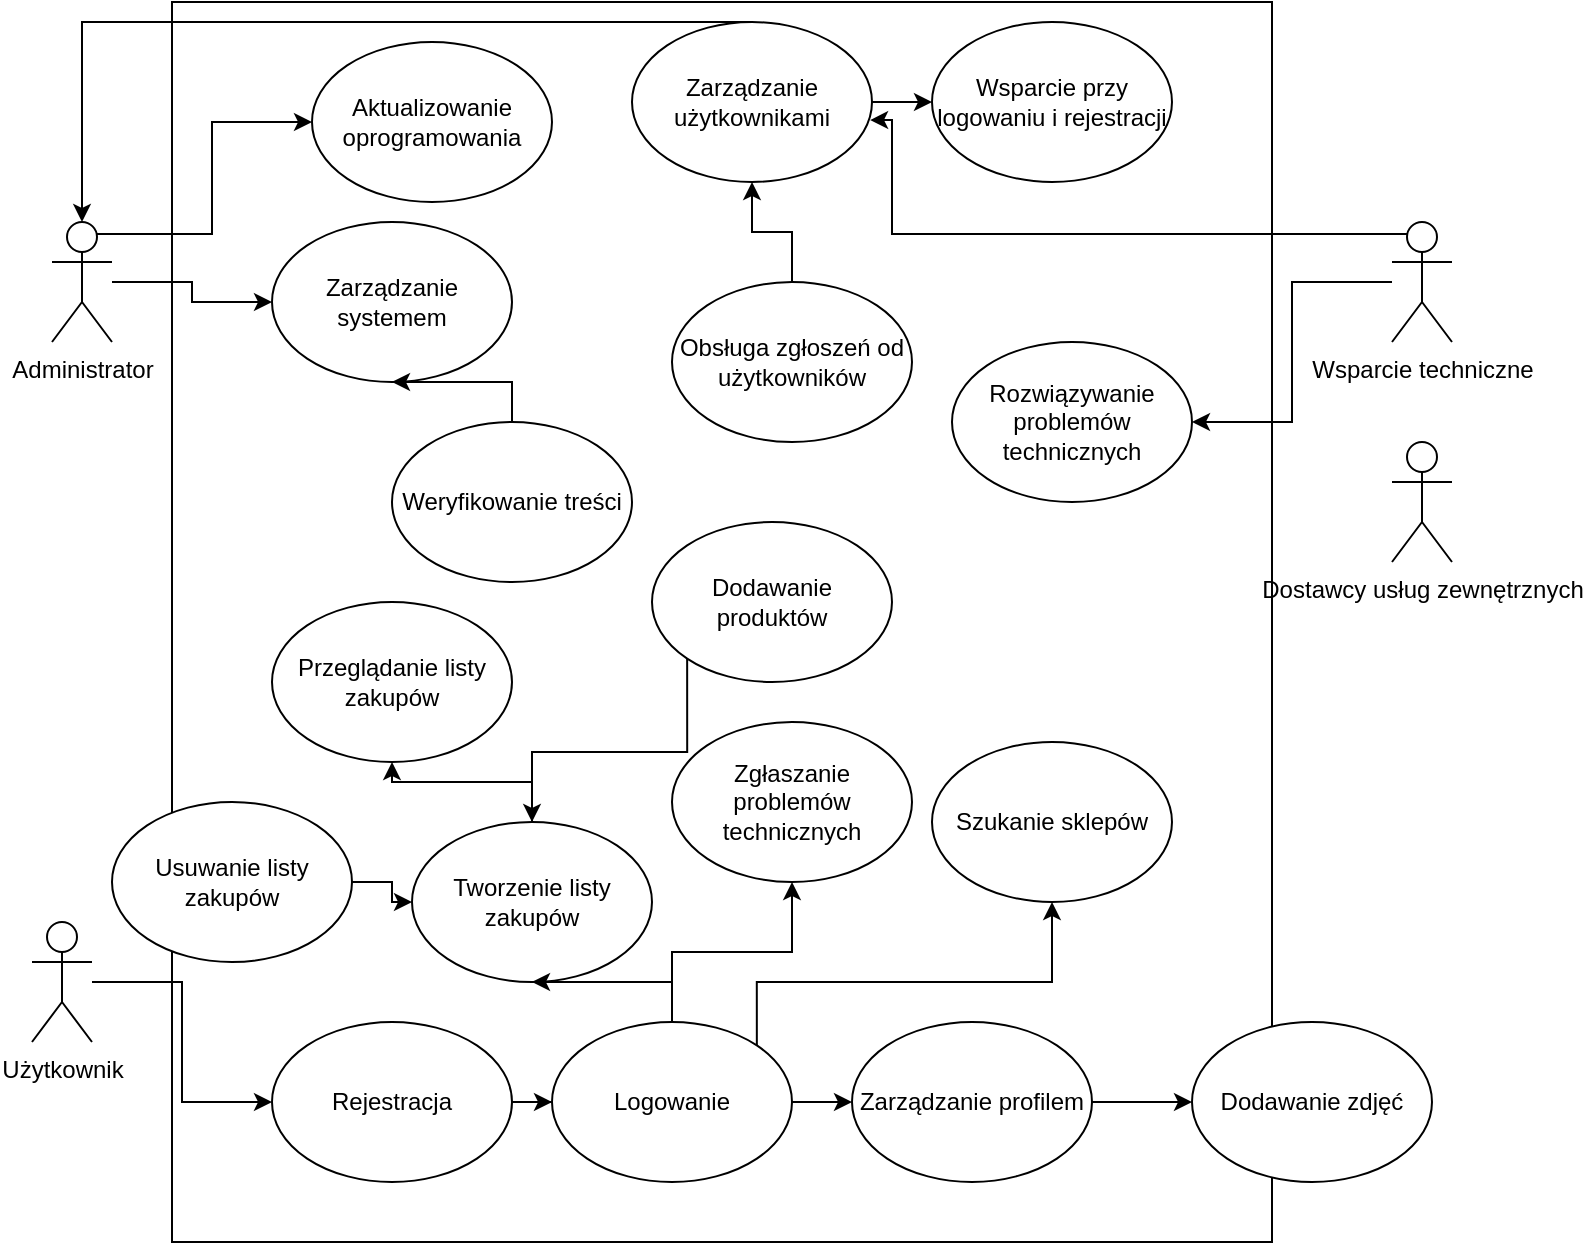 <mxfile version="24.3.1" type="github">
  <diagram name="Page-1" id="LEZbWoxVUDS4-kTCrXxD">
    <mxGraphModel dx="794" dy="673" grid="1" gridSize="10" guides="1" tooltips="1" connect="1" arrows="1" fold="1" page="1" pageScale="1" pageWidth="850" pageHeight="1100" math="0" shadow="0">
      <root>
        <mxCell id="0" />
        <mxCell id="1" parent="0" />
        <mxCell id="K87021AXg9v8rqYW4FeP-8" value="" style="rounded=0;whiteSpace=wrap;html=1;shadow=0;" parent="1" vertex="1">
          <mxGeometry x="160" y="20" width="550" height="620" as="geometry" />
        </mxCell>
        <mxCell id="e0XvPMYwWgMYgYlpoTrx-16" value="" style="edgeStyle=orthogonalEdgeStyle;rounded=0;orthogonalLoop=1;jettySize=auto;html=1;" edge="1" parent="1" source="K87021AXg9v8rqYW4FeP-1" target="e0XvPMYwWgMYgYlpoTrx-7">
          <mxGeometry relative="1" as="geometry" />
        </mxCell>
        <mxCell id="e0XvPMYwWgMYgYlpoTrx-17" style="edgeStyle=orthogonalEdgeStyle;rounded=0;orthogonalLoop=1;jettySize=auto;html=1;exitX=0.75;exitY=0.1;exitDx=0;exitDy=0;exitPerimeter=0;entryX=0;entryY=0.5;entryDx=0;entryDy=0;" edge="1" parent="1" source="K87021AXg9v8rqYW4FeP-1" target="K87021AXg9v8rqYW4FeP-9">
          <mxGeometry relative="1" as="geometry" />
        </mxCell>
        <mxCell id="K87021AXg9v8rqYW4FeP-1" value="&lt;div&gt;Administrator&lt;/div&gt;" style="shape=umlActor;verticalLabelPosition=bottom;verticalAlign=top;html=1;outlineConnect=0;" parent="1" vertex="1">
          <mxGeometry x="100" y="130" width="30" height="60" as="geometry" />
        </mxCell>
        <mxCell id="e0XvPMYwWgMYgYlpoTrx-27" style="edgeStyle=orthogonalEdgeStyle;rounded=0;orthogonalLoop=1;jettySize=auto;html=1;" edge="1" parent="1" source="K87021AXg9v8rqYW4FeP-2" target="e0XvPMYwWgMYgYlpoTrx-4">
          <mxGeometry relative="1" as="geometry" />
        </mxCell>
        <mxCell id="K87021AXg9v8rqYW4FeP-2" value="&lt;div&gt;Użytkownik&lt;/div&gt;" style="shape=umlActor;verticalLabelPosition=bottom;verticalAlign=top;html=1;outlineConnect=0;" parent="1" vertex="1">
          <mxGeometry x="90" y="480" width="30" height="60" as="geometry" />
        </mxCell>
        <mxCell id="K87021AXg9v8rqYW4FeP-9" value="&lt;div&gt;Aktualizowanie oprogramowania&lt;/div&gt;" style="ellipse;whiteSpace=wrap;html=1;" parent="1" vertex="1">
          <mxGeometry x="230" y="40" width="120" height="80" as="geometry" />
        </mxCell>
        <mxCell id="K87021AXg9v8rqYW4FeP-10" value="Przeglądanie listy zakupów" style="ellipse;whiteSpace=wrap;html=1;" parent="1" vertex="1">
          <mxGeometry x="210" y="320" width="120" height="80" as="geometry" />
        </mxCell>
        <mxCell id="e0XvPMYwWgMYgYlpoTrx-30" style="edgeStyle=orthogonalEdgeStyle;rounded=0;orthogonalLoop=1;jettySize=auto;html=1;" edge="1" parent="1" source="e0XvPMYwWgMYgYlpoTrx-1" target="K87021AXg9v8rqYW4FeP-10">
          <mxGeometry relative="1" as="geometry" />
        </mxCell>
        <mxCell id="e0XvPMYwWgMYgYlpoTrx-1" value="Tworzenie listy zakupów" style="ellipse;whiteSpace=wrap;html=1;" vertex="1" parent="1">
          <mxGeometry x="280" y="430" width="120" height="80" as="geometry" />
        </mxCell>
        <mxCell id="e0XvPMYwWgMYgYlpoTrx-2" value="&lt;div&gt;Dodawanie zdjęć&lt;/div&gt;" style="ellipse;whiteSpace=wrap;html=1;" vertex="1" parent="1">
          <mxGeometry x="670" y="530" width="120" height="80" as="geometry" />
        </mxCell>
        <mxCell id="e0XvPMYwWgMYgYlpoTrx-29" value="" style="edgeStyle=orthogonalEdgeStyle;rounded=0;orthogonalLoop=1;jettySize=auto;html=1;" edge="1" parent="1" source="e0XvPMYwWgMYgYlpoTrx-3" target="e0XvPMYwWgMYgYlpoTrx-1">
          <mxGeometry relative="1" as="geometry" />
        </mxCell>
        <mxCell id="e0XvPMYwWgMYgYlpoTrx-31" style="edgeStyle=orthogonalEdgeStyle;rounded=0;orthogonalLoop=1;jettySize=auto;html=1;exitX=1;exitY=0;exitDx=0;exitDy=0;" edge="1" parent="1" source="e0XvPMYwWgMYgYlpoTrx-3" target="e0XvPMYwWgMYgYlpoTrx-5">
          <mxGeometry relative="1" as="geometry">
            <Array as="points">
              <mxPoint x="452" y="510" />
              <mxPoint x="600" y="510" />
            </Array>
          </mxGeometry>
        </mxCell>
        <mxCell id="e0XvPMYwWgMYgYlpoTrx-38" value="" style="edgeStyle=orthogonalEdgeStyle;rounded=0;orthogonalLoop=1;jettySize=auto;html=1;entryX=0.5;entryY=1;entryDx=0;entryDy=0;" edge="1" parent="1" source="e0XvPMYwWgMYgYlpoTrx-3" target="e0XvPMYwWgMYgYlpoTrx-37">
          <mxGeometry relative="1" as="geometry">
            <Array as="points" />
          </mxGeometry>
        </mxCell>
        <mxCell id="e0XvPMYwWgMYgYlpoTrx-45" value="" style="edgeStyle=orthogonalEdgeStyle;rounded=0;orthogonalLoop=1;jettySize=auto;html=1;" edge="1" parent="1" source="e0XvPMYwWgMYgYlpoTrx-3" target="e0XvPMYwWgMYgYlpoTrx-43">
          <mxGeometry relative="1" as="geometry" />
        </mxCell>
        <mxCell id="e0XvPMYwWgMYgYlpoTrx-3" value="&lt;div&gt;Logowanie&lt;/div&gt;" style="ellipse;whiteSpace=wrap;html=1;" vertex="1" parent="1">
          <mxGeometry x="350" y="530" width="120" height="80" as="geometry" />
        </mxCell>
        <mxCell id="e0XvPMYwWgMYgYlpoTrx-28" value="" style="edgeStyle=orthogonalEdgeStyle;rounded=0;orthogonalLoop=1;jettySize=auto;html=1;" edge="1" parent="1" source="e0XvPMYwWgMYgYlpoTrx-4" target="e0XvPMYwWgMYgYlpoTrx-3">
          <mxGeometry relative="1" as="geometry" />
        </mxCell>
        <mxCell id="e0XvPMYwWgMYgYlpoTrx-4" value="&lt;div&gt;Rejestracja&lt;/div&gt;" style="ellipse;whiteSpace=wrap;html=1;" vertex="1" parent="1">
          <mxGeometry x="210" y="530" width="120" height="80" as="geometry" />
        </mxCell>
        <mxCell id="e0XvPMYwWgMYgYlpoTrx-5" value="Szukanie sklepów" style="ellipse;whiteSpace=wrap;html=1;" vertex="1" parent="1">
          <mxGeometry x="540" y="390" width="120" height="80" as="geometry" />
        </mxCell>
        <mxCell id="e0XvPMYwWgMYgYlpoTrx-36" value="" style="edgeStyle=orthogonalEdgeStyle;rounded=0;orthogonalLoop=1;jettySize=auto;html=1;" edge="1" parent="1" source="e0XvPMYwWgMYgYlpoTrx-6" target="e0XvPMYwWgMYgYlpoTrx-33">
          <mxGeometry relative="1" as="geometry" />
        </mxCell>
        <mxCell id="e0XvPMYwWgMYgYlpoTrx-6" value="Zarządzanie użytkownikami" style="ellipse;whiteSpace=wrap;html=1;" vertex="1" parent="1">
          <mxGeometry x="390" y="30" width="120" height="80" as="geometry" />
        </mxCell>
        <mxCell id="e0XvPMYwWgMYgYlpoTrx-7" value="Zarządzanie systemem" style="ellipse;whiteSpace=wrap;html=1;" vertex="1" parent="1">
          <mxGeometry x="210" y="130" width="120" height="80" as="geometry" />
        </mxCell>
        <mxCell id="e0XvPMYwWgMYgYlpoTrx-18" value="" style="edgeStyle=orthogonalEdgeStyle;rounded=0;orthogonalLoop=1;jettySize=auto;html=1;" edge="1" parent="1" source="e0XvPMYwWgMYgYlpoTrx-8" target="e0XvPMYwWgMYgYlpoTrx-7">
          <mxGeometry relative="1" as="geometry" />
        </mxCell>
        <mxCell id="e0XvPMYwWgMYgYlpoTrx-8" value="Weryfikowanie treści" style="ellipse;whiteSpace=wrap;html=1;" vertex="1" parent="1">
          <mxGeometry x="270" y="230" width="120" height="80" as="geometry" />
        </mxCell>
        <mxCell id="e0XvPMYwWgMYgYlpoTrx-20" style="edgeStyle=orthogonalEdgeStyle;rounded=0;orthogonalLoop=1;jettySize=auto;html=1;" edge="1" parent="1" source="e0XvPMYwWgMYgYlpoTrx-9" target="e0XvPMYwWgMYgYlpoTrx-12">
          <mxGeometry relative="1" as="geometry" />
        </mxCell>
        <mxCell id="e0XvPMYwWgMYgYlpoTrx-9" value="&lt;div&gt;Wsparcie techniczne&lt;/div&gt;" style="shape=umlActor;verticalLabelPosition=bottom;verticalAlign=top;html=1;outlineConnect=0;" vertex="1" parent="1">
          <mxGeometry x="770" y="130" width="30" height="60" as="geometry" />
        </mxCell>
        <mxCell id="e0XvPMYwWgMYgYlpoTrx-10" value="Dostawcy usług zewnętrznych" style="shape=umlActor;verticalLabelPosition=bottom;verticalAlign=top;html=1;outlineConnect=0;" vertex="1" parent="1">
          <mxGeometry x="770" y="240" width="30" height="60" as="geometry" />
        </mxCell>
        <mxCell id="e0XvPMYwWgMYgYlpoTrx-21" value="" style="edgeStyle=orthogonalEdgeStyle;rounded=0;orthogonalLoop=1;jettySize=auto;html=1;" edge="1" parent="1" source="e0XvPMYwWgMYgYlpoTrx-11" target="e0XvPMYwWgMYgYlpoTrx-6">
          <mxGeometry relative="1" as="geometry" />
        </mxCell>
        <mxCell id="e0XvPMYwWgMYgYlpoTrx-11" value="Obsługa zgłoszeń od użytkowników" style="ellipse;whiteSpace=wrap;html=1;" vertex="1" parent="1">
          <mxGeometry x="410" y="160" width="120" height="80" as="geometry" />
        </mxCell>
        <mxCell id="e0XvPMYwWgMYgYlpoTrx-12" value="Rozwiązywanie problemów technicznych" style="ellipse;whiteSpace=wrap;html=1;" vertex="1" parent="1">
          <mxGeometry x="550" y="190" width="120" height="80" as="geometry" />
        </mxCell>
        <mxCell id="e0XvPMYwWgMYgYlpoTrx-23" style="edgeStyle=orthogonalEdgeStyle;rounded=0;orthogonalLoop=1;jettySize=auto;html=1;entryX=0.5;entryY=0;entryDx=0;entryDy=0;entryPerimeter=0;" edge="1" parent="1" source="e0XvPMYwWgMYgYlpoTrx-6" target="K87021AXg9v8rqYW4FeP-1">
          <mxGeometry relative="1" as="geometry">
            <Array as="points">
              <mxPoint x="115" y="30" />
            </Array>
          </mxGeometry>
        </mxCell>
        <mxCell id="e0XvPMYwWgMYgYlpoTrx-33" value="Wsparcie przy logowaniu i rejestracji" style="ellipse;whiteSpace=wrap;html=1;" vertex="1" parent="1">
          <mxGeometry x="540" y="30" width="120" height="80" as="geometry" />
        </mxCell>
        <mxCell id="e0XvPMYwWgMYgYlpoTrx-35" style="edgeStyle=orthogonalEdgeStyle;rounded=0;orthogonalLoop=1;jettySize=auto;html=1;exitX=0.25;exitY=0.1;exitDx=0;exitDy=0;exitPerimeter=0;entryX=0.992;entryY=0.613;entryDx=0;entryDy=0;entryPerimeter=0;" edge="1" parent="1" source="e0XvPMYwWgMYgYlpoTrx-9" target="e0XvPMYwWgMYgYlpoTrx-6">
          <mxGeometry relative="1" as="geometry">
            <Array as="points">
              <mxPoint x="520" y="136" />
              <mxPoint x="520" y="79" />
            </Array>
          </mxGeometry>
        </mxCell>
        <mxCell id="e0XvPMYwWgMYgYlpoTrx-37" value="Zgłaszanie problemów technicznych" style="ellipse;whiteSpace=wrap;html=1;" vertex="1" parent="1">
          <mxGeometry x="410" y="380" width="120" height="80" as="geometry" />
        </mxCell>
        <mxCell id="e0XvPMYwWgMYgYlpoTrx-40" value="" style="edgeStyle=orthogonalEdgeStyle;rounded=0;orthogonalLoop=1;jettySize=auto;html=1;" edge="1" parent="1" source="e0XvPMYwWgMYgYlpoTrx-39" target="e0XvPMYwWgMYgYlpoTrx-1">
          <mxGeometry relative="1" as="geometry" />
        </mxCell>
        <mxCell id="e0XvPMYwWgMYgYlpoTrx-39" value="Usuwanie listy zakupów" style="ellipse;whiteSpace=wrap;html=1;" vertex="1" parent="1">
          <mxGeometry x="130" y="420" width="120" height="80" as="geometry" />
        </mxCell>
        <mxCell id="e0XvPMYwWgMYgYlpoTrx-42" style="edgeStyle=orthogonalEdgeStyle;rounded=0;orthogonalLoop=1;jettySize=auto;html=1;exitX=0;exitY=1;exitDx=0;exitDy=0;" edge="1" parent="1" source="e0XvPMYwWgMYgYlpoTrx-41" target="e0XvPMYwWgMYgYlpoTrx-1">
          <mxGeometry relative="1" as="geometry" />
        </mxCell>
        <mxCell id="e0XvPMYwWgMYgYlpoTrx-41" value="Dodawanie produktów" style="ellipse;whiteSpace=wrap;html=1;" vertex="1" parent="1">
          <mxGeometry x="400" y="280" width="120" height="80" as="geometry" />
        </mxCell>
        <mxCell id="e0XvPMYwWgMYgYlpoTrx-44" value="" style="edgeStyle=orthogonalEdgeStyle;rounded=0;orthogonalLoop=1;jettySize=auto;html=1;" edge="1" parent="1" source="e0XvPMYwWgMYgYlpoTrx-43" target="e0XvPMYwWgMYgYlpoTrx-2">
          <mxGeometry relative="1" as="geometry" />
        </mxCell>
        <mxCell id="e0XvPMYwWgMYgYlpoTrx-43" value="&lt;div&gt;Zarządzanie profilem&lt;/div&gt;" style="ellipse;whiteSpace=wrap;html=1;" vertex="1" parent="1">
          <mxGeometry x="500" y="530" width="120" height="80" as="geometry" />
        </mxCell>
      </root>
    </mxGraphModel>
  </diagram>
</mxfile>
